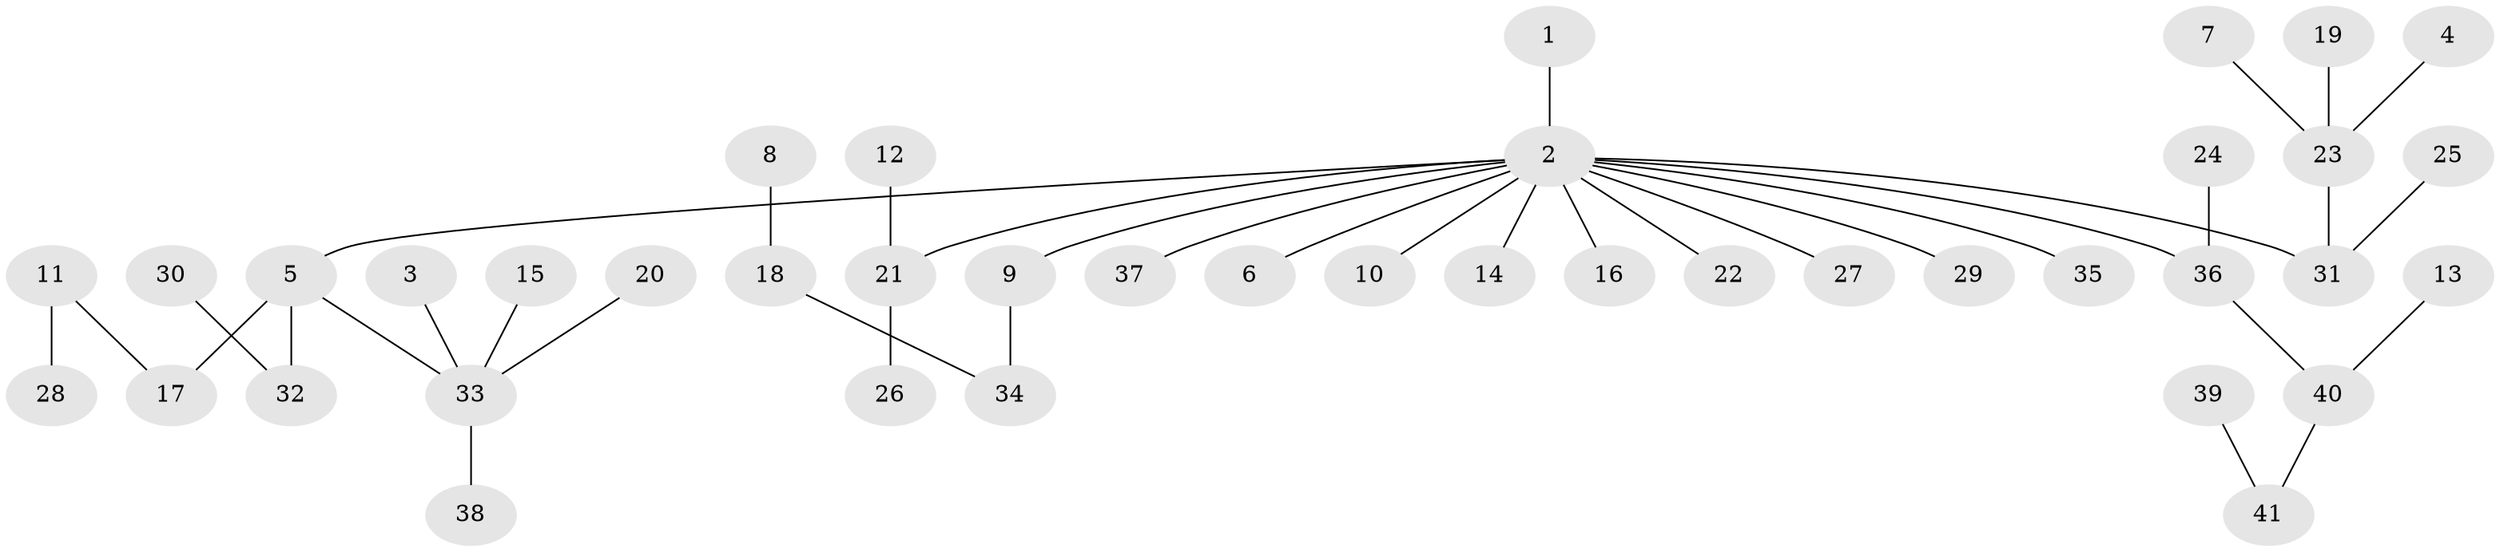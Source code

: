 // original degree distribution, {7: 0.024691358024691357, 1: 0.5432098765432098, 10: 0.012345679012345678, 5: 0.012345679012345678, 4: 0.06172839506172839, 3: 0.13580246913580246, 2: 0.20987654320987653}
// Generated by graph-tools (version 1.1) at 2025/50/03/09/25 03:50:26]
// undirected, 41 vertices, 40 edges
graph export_dot {
graph [start="1"]
  node [color=gray90,style=filled];
  1;
  2;
  3;
  4;
  5;
  6;
  7;
  8;
  9;
  10;
  11;
  12;
  13;
  14;
  15;
  16;
  17;
  18;
  19;
  20;
  21;
  22;
  23;
  24;
  25;
  26;
  27;
  28;
  29;
  30;
  31;
  32;
  33;
  34;
  35;
  36;
  37;
  38;
  39;
  40;
  41;
  1 -- 2 [weight=1.0];
  2 -- 5 [weight=1.0];
  2 -- 6 [weight=1.0];
  2 -- 9 [weight=1.0];
  2 -- 10 [weight=1.0];
  2 -- 14 [weight=1.0];
  2 -- 16 [weight=1.0];
  2 -- 21 [weight=1.0];
  2 -- 22 [weight=1.0];
  2 -- 27 [weight=1.0];
  2 -- 29 [weight=1.0];
  2 -- 31 [weight=1.0];
  2 -- 35 [weight=1.0];
  2 -- 36 [weight=1.0];
  2 -- 37 [weight=1.0];
  3 -- 33 [weight=1.0];
  4 -- 23 [weight=1.0];
  5 -- 17 [weight=1.0];
  5 -- 32 [weight=1.0];
  5 -- 33 [weight=1.0];
  7 -- 23 [weight=1.0];
  8 -- 18 [weight=1.0];
  9 -- 34 [weight=1.0];
  11 -- 17 [weight=1.0];
  11 -- 28 [weight=1.0];
  12 -- 21 [weight=1.0];
  13 -- 40 [weight=1.0];
  15 -- 33 [weight=1.0];
  18 -- 34 [weight=1.0];
  19 -- 23 [weight=1.0];
  20 -- 33 [weight=1.0];
  21 -- 26 [weight=1.0];
  23 -- 31 [weight=1.0];
  24 -- 36 [weight=1.0];
  25 -- 31 [weight=1.0];
  30 -- 32 [weight=1.0];
  33 -- 38 [weight=1.0];
  36 -- 40 [weight=1.0];
  39 -- 41 [weight=1.0];
  40 -- 41 [weight=1.0];
}
